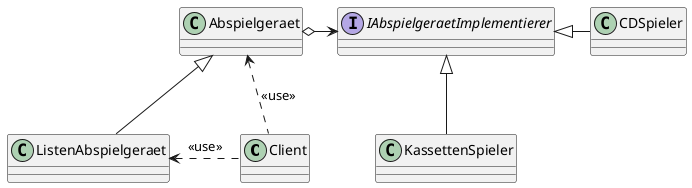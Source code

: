 @startuml Bridge

skinparam pageMargin 10
skinparam pageExternalColor gray
skinparam pageBorderColor black

class Client

class Abspielgeraet


class ListenAbspielgeraet


class CDSpieler


class KassettenSpieler

interface IAbspielgeraetImplementierer

IAbspielgeraetImplementierer <|- CDSpieler
IAbspielgeraetImplementierer <|-- KassettenSpieler

Abspielgeraet <|-- ListenAbspielgeraet

Abspielgeraet <-[dashed] Client : <<use>>
ListenAbspielgeraet <-[dashed] Client : <<use>>

Abspielgeraet o-> IAbspielgeraetImplementierer
@enduml